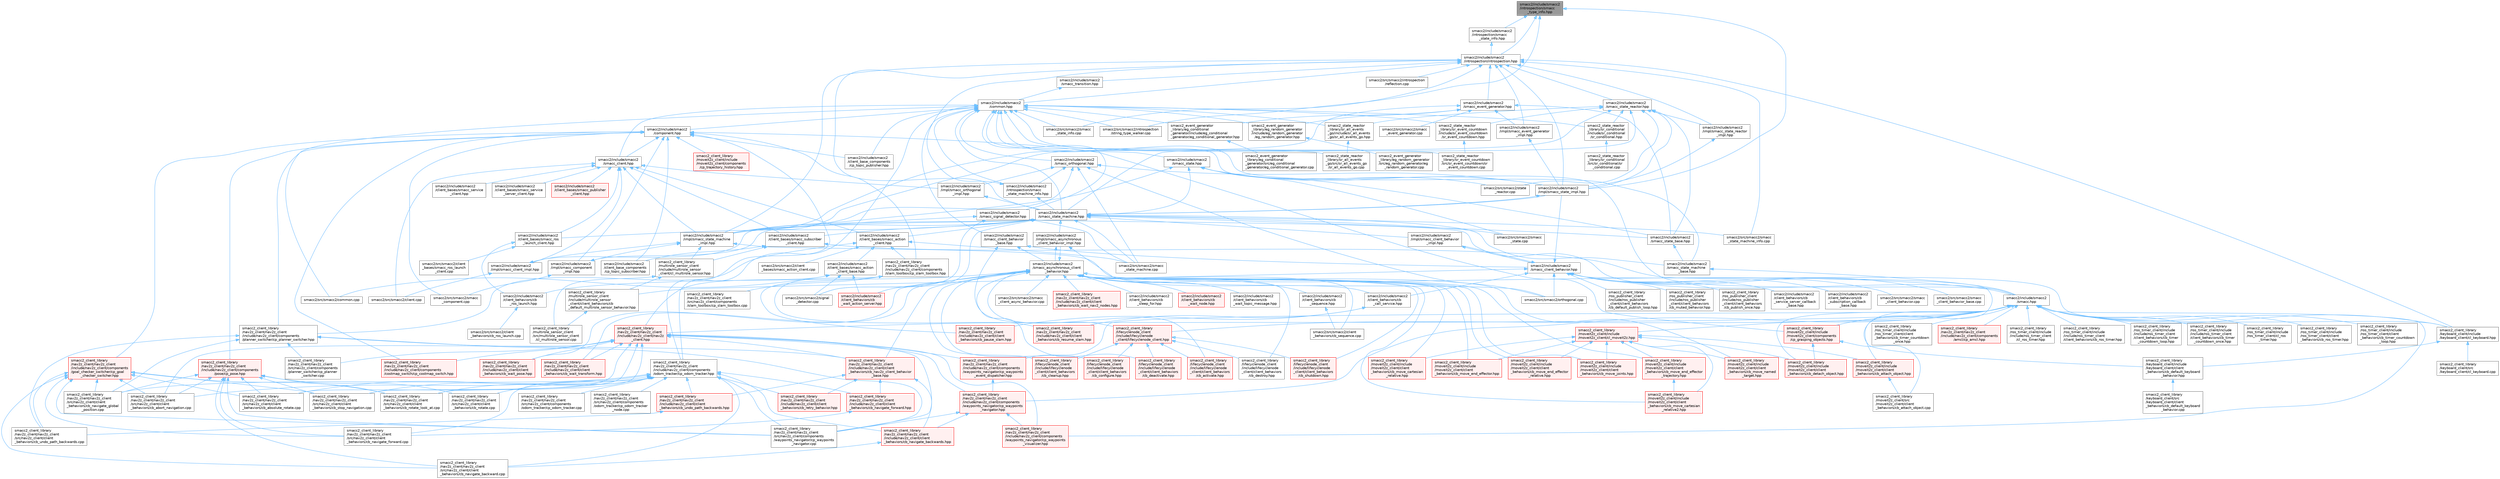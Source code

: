 digraph "smacc2/include/smacc2/introspection/smacc_type_info.hpp"
{
 // LATEX_PDF_SIZE
  bgcolor="transparent";
  edge [fontname=Helvetica,fontsize=10,labelfontname=Helvetica,labelfontsize=10];
  node [fontname=Helvetica,fontsize=10,shape=box,height=0.2,width=0.4];
  Node1 [label="smacc2/include/smacc2\l/introspection/smacc\l_type_info.hpp",height=0.2,width=0.4,color="gray40", fillcolor="grey60", style="filled", fontcolor="black",tooltip=" "];
  Node1 -> Node2 [dir="back",color="steelblue1",style="solid"];
  Node2 [label="smacc2/include/smacc2\l/impl/smacc_state_impl.hpp",height=0.2,width=0.4,color="grey40", fillcolor="white", style="filled",URL="$smacc__state__impl_8hpp.html",tooltip=" "];
  Node2 -> Node3 [dir="back",color="steelblue1",style="solid"];
  Node3 [label="smacc2/include/smacc2\l/smacc_state_machine.hpp",height=0.2,width=0.4,color="grey40", fillcolor="white", style="filled",URL="$smacc__state__machine_8hpp.html",tooltip=" "];
  Node3 -> Node4 [dir="back",color="steelblue1",style="solid"];
  Node4 [label="smacc2/include/smacc2\l/client_bases/smacc_action\l_client.hpp",height=0.2,width=0.4,color="grey40", fillcolor="white", style="filled",URL="$smacc__action__client_8hpp.html",tooltip=" "];
  Node4 -> Node5 [dir="back",color="steelblue1",style="solid"];
  Node5 [label="smacc2/include/smacc2\l/client_bases/smacc_action\l_client_base.hpp",height=0.2,width=0.4,color="grey40", fillcolor="white", style="filled",URL="$smacc__action__client__base_8hpp.html",tooltip=" "];
  Node5 -> Node6 [dir="back",color="steelblue1",style="solid"];
  Node6 [label="smacc2/include/smacc2\l/client_behaviors/cb\l_wait_action_server.hpp",height=0.2,width=0.4,color="red", fillcolor="#FFF0F0", style="filled",URL="$cb__wait__action__server_8hpp.html",tooltip=" "];
  Node5 -> Node8 [dir="back",color="steelblue1",style="solid"];
  Node8 [label="smacc2/src/smacc2/common.cpp",height=0.2,width=0.4,color="grey40", fillcolor="white", style="filled",URL="$src_2smacc2_2common_8cpp.html",tooltip=" "];
  Node5 -> Node9 [dir="back",color="steelblue1",style="solid"];
  Node9 [label="smacc2/src/smacc2/signal\l_detector.cpp",height=0.2,width=0.4,color="grey40", fillcolor="white", style="filled",URL="$signal__detector_8cpp.html",tooltip=" "];
  Node5 -> Node10 [dir="back",color="steelblue1",style="solid"];
  Node10 [label="smacc2_client_library\l/nav2z_client/nav2z_client\l/include/nav2z_client/nav2z\l_client.hpp",height=0.2,width=0.4,color="red", fillcolor="#FFF0F0", style="filled",URL="$nav2z__client_8hpp.html",tooltip=" "];
  Node10 -> Node11 [dir="back",color="steelblue1",style="solid"];
  Node11 [label="smacc2_client_library\l/nav2z_client/nav2z_client\l/include/nav2z_client/client\l_behaviors/cb_nav2z_client_behavior\l_base.hpp",height=0.2,width=0.4,color="red", fillcolor="#FFF0F0", style="filled",URL="$cb__nav2z__client__behavior__base_8hpp.html",tooltip=" "];
  Node11 -> Node20 [dir="back",color="steelblue1",style="solid"];
  Node20 [label="smacc2_client_library\l/nav2z_client/nav2z_client\l/include/nav2z_client/client\l_behaviors/cb_navigate_backwards.hpp",height=0.2,width=0.4,color="red", fillcolor="#FFF0F0", style="filled",URL="$cb__navigate__backwards_8hpp.html",tooltip=" "];
  Node20 -> Node21 [dir="back",color="steelblue1",style="solid"];
  Node21 [label="smacc2_client_library\l/nav2z_client/nav2z_client\l/src/nav2z_client/client\l_behaviors/cb_navigate_backward.cpp",height=0.2,width=0.4,color="grey40", fillcolor="white", style="filled",URL="$cb__navigate__backward_8cpp.html",tooltip=" "];
  Node11 -> Node22 [dir="back",color="steelblue1",style="solid"];
  Node22 [label="smacc2_client_library\l/nav2z_client/nav2z_client\l/include/nav2z_client/client\l_behaviors/cb_navigate_forward.hpp",height=0.2,width=0.4,color="red", fillcolor="#FFF0F0", style="filled",URL="$cb__navigate__forward_8hpp.html",tooltip=" "];
  Node22 -> Node23 [dir="back",color="steelblue1",style="solid"];
  Node23 [label="smacc2_client_library\l/nav2z_client/nav2z_client\l/src/nav2z_client/client\l_behaviors/cb_navigate_forward.cpp",height=0.2,width=0.4,color="grey40", fillcolor="white", style="filled",URL="$cb__navigate__forward_8cpp.html",tooltip=" "];
  Node11 -> Node33 [dir="back",color="steelblue1",style="solid"];
  Node33 [label="smacc2_client_library\l/nav2z_client/nav2z_client\l/include/nav2z_client/client\l_behaviors/cb_retry_behavior.hpp",height=0.2,width=0.4,color="red", fillcolor="#FFF0F0", style="filled",URL="$cb__retry__behavior_8hpp.html",tooltip=" "];
  Node11 -> Node38 [dir="back",color="steelblue1",style="solid"];
  Node38 [label="smacc2_client_library\l/nav2z_client/nav2z_client\l/include/nav2z_client/client\l_behaviors/cb_undo_path_backwards.hpp",height=0.2,width=0.4,color="red", fillcolor="#FFF0F0", style="filled",URL="$cb__undo__path__backwards_8hpp.html",tooltip=" "];
  Node38 -> Node39 [dir="back",color="steelblue1",style="solid"];
  Node39 [label="smacc2_client_library\l/nav2z_client/nav2z_client\l/src/nav2z_client/client\l_behaviors/cb_undo_path_backwards.cpp",height=0.2,width=0.4,color="grey40", fillcolor="white", style="filled",URL="$cb__undo__path__backwards_8cpp.html",tooltip=" "];
  Node10 -> Node41 [dir="back",color="steelblue1",style="solid"];
  Node41 [label="smacc2_client_library\l/nav2z_client/nav2z_client\l/include/nav2z_client/client\l_behaviors/cb_wait_pose.hpp",height=0.2,width=0.4,color="red", fillcolor="#FFF0F0", style="filled",URL="$cb__wait__pose_8hpp.html",tooltip=" "];
  Node10 -> Node43 [dir="back",color="steelblue1",style="solid"];
  Node43 [label="smacc2_client_library\l/nav2z_client/nav2z_client\l/include/nav2z_client/client\l_behaviors/cb_wait_transform.hpp",height=0.2,width=0.4,color="red", fillcolor="#FFF0F0", style="filled",URL="$cb__wait__transform_8hpp.html",tooltip=" "];
  Node10 -> Node45 [dir="back",color="steelblue1",style="solid"];
  Node45 [label="smacc2_client_library\l/nav2z_client/nav2z_client\l/include/nav2z_client/components\l/costmap_switch/cp_costmap_switch.hpp",height=0.2,width=0.4,color="red", fillcolor="#FFF0F0", style="filled",URL="$cp__costmap__switch_8hpp.html",tooltip=" "];
  Node10 -> Node47 [dir="back",color="steelblue1",style="solid"];
  Node47 [label="smacc2_client_library\l/nav2z_client/nav2z_client\l/include/nav2z_client/components\l/waypoints_navigator/cp_waypoints\l_event_dispatcher.hpp",height=0.2,width=0.4,color="red", fillcolor="#FFF0F0", style="filled",URL="$cp__waypoints__event__dispatcher_8hpp.html",tooltip=" "];
  Node47 -> Node48 [dir="back",color="steelblue1",style="solid"];
  Node48 [label="smacc2_client_library\l/nav2z_client/nav2z_client\l/include/nav2z_client/components\l/waypoints_navigator/cp_waypoints\l_navigator.hpp",height=0.2,width=0.4,color="red", fillcolor="#FFF0F0", style="filled",URL="$cp__waypoints__navigator_8hpp.html",tooltip=" "];
  Node48 -> Node20 [dir="back",color="steelblue1",style="solid"];
  Node48 -> Node49 [dir="back",color="steelblue1",style="solid"];
  Node49 [label="smacc2_client_library\l/nav2z_client/nav2z_client\l/include/nav2z_client/components\l/waypoints_navigator/cp_waypoints\l_visualizer.hpp",height=0.2,width=0.4,color="red", fillcolor="#FFF0F0", style="filled",URL="$cp__waypoints__visualizer_8hpp.html",tooltip=" "];
  Node48 -> Node51 [dir="back",color="steelblue1",style="solid"];
  Node51 [label="smacc2_client_library\l/nav2z_client/nav2z_client\l/src/nav2z_client/components\l/waypoints_navigator/cp_waypoints\l_navigator.cpp",height=0.2,width=0.4,color="grey40", fillcolor="white", style="filled",URL="$cp__waypoints__navigator_8cpp.html",tooltip=" "];
  Node10 -> Node48 [dir="back",color="steelblue1",style="solid"];
  Node10 -> Node49 [dir="back",color="steelblue1",style="solid"];
  Node10 -> Node14 [dir="back",color="steelblue1",style="solid"];
  Node14 [label="smacc2_client_library\l/nav2z_client/nav2z_client\l/src/nav2z_client/client\l_behaviors/cb_abort_navigation.cpp",height=0.2,width=0.4,color="grey40", fillcolor="white", style="filled",URL="$cb__abort__navigation_8cpp.html",tooltip=" "];
  Node10 -> Node19 [dir="back",color="steelblue1",style="solid"];
  Node19 [label="smacc2_client_library\l/nav2z_client/nav2z_client\l/src/nav2z_client/client\l_behaviors/cb_absolute_rotate.cpp",height=0.2,width=0.4,color="grey40", fillcolor="white", style="filled",URL="$cb__absolute__rotate_8cpp.html",tooltip=" "];
  Node10 -> Node18 [dir="back",color="steelblue1",style="solid"];
  Node18 [label="smacc2_client_library\l/nav2z_client/nav2z_client\l/src/nav2z_client/client\l_behaviors/cb_rotate_look_at.cpp",height=0.2,width=0.4,color="grey40", fillcolor="white", style="filled",URL="$cb__rotate__look__at_8cpp.html",tooltip=" "];
  Node10 -> Node15 [dir="back",color="steelblue1",style="solid"];
  Node15 [label="smacc2_client_library\l/nav2z_client/nav2z_client\l/src/nav2z_client/client\l_behaviors/cb_stop_navigation.cpp",height=0.2,width=0.4,color="grey40", fillcolor="white", style="filled",URL="$cb__stop__navigation_8cpp.html",tooltip=" "];
  Node10 -> Node53 [dir="back",color="steelblue1",style="solid"];
  Node53 [label="smacc2_client_library\l/nav2z_client/nav2z_client\l/src/nav2z_client/components\l/planner_switcher/cp_planner\l_switcher.cpp",height=0.2,width=0.4,color="grey40", fillcolor="white", style="filled",URL="$cp__planner__switcher_8cpp.html",tooltip=" "];
  Node10 -> Node51 [dir="back",color="steelblue1",style="solid"];
  Node4 -> Node55 [dir="back",color="steelblue1",style="solid"];
  Node55 [label="smacc2/src/smacc2/client\l_bases/smacc_action_client.cpp",height=0.2,width=0.4,color="grey40", fillcolor="white", style="filled",URL="$smacc__action__client_8cpp.html",tooltip=" "];
  Node4 -> Node56 [dir="back",color="steelblue1",style="solid"];
  Node56 [label="smacc2/src/smacc2/smacc\l_state_machine.cpp",height=0.2,width=0.4,color="grey40", fillcolor="white", style="filled",URL="$smacc__state__machine_8cpp.html",tooltip=" "];
  Node4 -> Node57 [dir="back",color="steelblue1",style="solid"];
  Node57 [label="smacc2_client_library\l/nav2z_client/nav2z_client\l/include/nav2z_client/components\l/planner_switcher/cp_planner_switcher.hpp",height=0.2,width=0.4,color="grey40", fillcolor="white", style="filled",URL="$cp__planner__switcher_8hpp.html",tooltip=" "];
  Node57 -> Node11 [dir="back",color="steelblue1",style="solid"];
  Node57 -> Node26 [dir="back",color="steelblue1",style="solid"];
  Node26 [label="smacc2_client_library\l/nav2z_client/nav2z_client\l/src/nav2z_client/client\l_behaviors/cb_navigate_global\l_position.cpp",height=0.2,width=0.4,color="grey40", fillcolor="white", style="filled",URL="$cb__navigate__global__position_8cpp.html",tooltip=" "];
  Node57 -> Node39 [dir="back",color="steelblue1",style="solid"];
  Node57 -> Node53 [dir="back",color="steelblue1",style="solid"];
  Node57 -> Node51 [dir="back",color="steelblue1",style="solid"];
  Node4 -> Node58 [dir="back",color="steelblue1",style="solid"];
  Node58 [label="smacc2_client_library\l/nav2z_client/nav2z_client\l/include/nav2z_client/components\l/slam_toolbox/cp_slam_toolbox.hpp",height=0.2,width=0.4,color="grey40", fillcolor="white", style="filled",URL="$cp__slam__toolbox_8hpp.html",tooltip=" "];
  Node58 -> Node59 [dir="back",color="steelblue1",style="solid"];
  Node59 [label="smacc2_client_library\l/nav2z_client/nav2z_client\l/include/nav2z_client/client\l_behaviors/cb_pause_slam.hpp",height=0.2,width=0.4,color="red", fillcolor="#FFF0F0", style="filled",URL="$cb__pause__slam_8hpp.html",tooltip=" "];
  Node58 -> Node61 [dir="back",color="steelblue1",style="solid"];
  Node61 [label="smacc2_client_library\l/nav2z_client/nav2z_client\l/include/nav2z_client/client\l_behaviors/cb_resume_slam.hpp",height=0.2,width=0.4,color="red", fillcolor="#FFF0F0", style="filled",URL="$cb__resume__slam_8hpp.html",tooltip=" "];
  Node58 -> Node63 [dir="back",color="steelblue1",style="solid"];
  Node63 [label="smacc2_client_library\l/nav2z_client/nav2z_client\l/src/nav2z_client/components\l/slam_toolbox/cp_slam_toolbox.cpp",height=0.2,width=0.4,color="grey40", fillcolor="white", style="filled",URL="$cp__slam__toolbox_8cpp.html",tooltip=" "];
  Node3 -> Node64 [dir="back",color="steelblue1",style="solid"];
  Node64 [label="smacc2/include/smacc2\l/client_bases/smacc_ros\l_launch_client.hpp",height=0.2,width=0.4,color="grey40", fillcolor="white", style="filled",URL="$smacc__ros__launch__client_8hpp.html",tooltip=" "];
  Node64 -> Node65 [dir="back",color="steelblue1",style="solid"];
  Node65 [label="smacc2/include/smacc2\l/client_behaviors/cb\l_ros_launch.hpp",height=0.2,width=0.4,color="grey40", fillcolor="white", style="filled",URL="$cb__ros__launch_8hpp.html",tooltip=" "];
  Node65 -> Node66 [dir="back",color="steelblue1",style="solid"];
  Node66 [label="smacc2/src/smacc2/client\l_behaviors/cb_ros_launch.cpp",height=0.2,width=0.4,color="grey40", fillcolor="white", style="filled",URL="$cb__ros__launch_8cpp.html",tooltip=" "];
  Node64 -> Node67 [dir="back",color="steelblue1",style="solid"];
  Node67 [label="smacc2/src/smacc2/client\l_bases/smacc_ros_launch\l_client.cpp",height=0.2,width=0.4,color="grey40", fillcolor="white", style="filled",URL="$smacc__ros__launch__client_8cpp.html",tooltip=" "];
  Node3 -> Node68 [dir="back",color="steelblue1",style="solid"];
  Node68 [label="smacc2/include/smacc2\l/client_bases/smacc_subscriber\l_client.hpp",height=0.2,width=0.4,color="grey40", fillcolor="white", style="filled",URL="$smacc__subscriber__client_8hpp.html",tooltip=" "];
  Node68 -> Node69 [dir="back",color="steelblue1",style="solid"];
  Node69 [label="smacc2/include/smacc2\l/client_base_components\l/cp_topic_subscriber.hpp",height=0.2,width=0.4,color="grey40", fillcolor="white", style="filled",URL="$cp__topic__subscriber_8hpp.html",tooltip=" "];
  Node68 -> Node70 [dir="back",color="steelblue1",style="solid"];
  Node70 [label="smacc2_client_library\l/keyboard_client/include\l/keyboard_client/cl_keyboard.hpp",height=0.2,width=0.4,color="grey40", fillcolor="white", style="filled",URL="$cl__keyboard_8hpp.html",tooltip=" "];
  Node70 -> Node71 [dir="back",color="steelblue1",style="solid"];
  Node71 [label="smacc2_client_library\l/keyboard_client/include\l/keyboard_client/client\l_behaviors/cb_default_keyboard\l_behavior.hpp",height=0.2,width=0.4,color="grey40", fillcolor="white", style="filled",URL="$cb__default__keyboard__behavior_8hpp.html",tooltip=" "];
  Node71 -> Node72 [dir="back",color="steelblue1",style="solid"];
  Node72 [label="smacc2_client_library\l/keyboard_client/src\l/keyboard_client/client\l_behaviors/cb_default_keyboard\l_behavior.cpp",height=0.2,width=0.4,color="grey40", fillcolor="white", style="filled",URL="$cb__default__keyboard__behavior_8cpp.html",tooltip=" "];
  Node70 -> Node73 [dir="back",color="steelblue1",style="solid"];
  Node73 [label="smacc2_client_library\l/keyboard_client/src\l/keyboard_client/cl_keyboard.cpp",height=0.2,width=0.4,color="grey40", fillcolor="white", style="filled",URL="$cl__keyboard_8cpp.html",tooltip=" "];
  Node68 -> Node74 [dir="back",color="steelblue1",style="solid"];
  Node74 [label="smacc2_client_library\l/multirole_sensor_client\l/include/multirole_sensor\l_client/cl_multirole_sensor.hpp",height=0.2,width=0.4,color="grey40", fillcolor="white", style="filled",URL="$cl__multirole__sensor_8hpp.html",tooltip=" "];
  Node74 -> Node75 [dir="back",color="steelblue1",style="solid"];
  Node75 [label="smacc2_client_library\l/multirole_sensor_client\l/include/multirole_sensor\l_client/client_behaviors/cb\l_default_multirole_sensor_behavior.hpp",height=0.2,width=0.4,color="grey40", fillcolor="white", style="filled",URL="$cb__default__multirole__sensor__behavior_8hpp.html",tooltip=" "];
  Node75 -> Node76 [dir="back",color="steelblue1",style="solid"];
  Node76 [label="smacc2_client_library\l/multirole_sensor_client\l/src/multirole_sensor_client\l/cl_multirole_sensor.cpp",height=0.2,width=0.4,color="grey40", fillcolor="white", style="filled",URL="$cl__multirole__sensor_8cpp.html",tooltip=" "];
  Node74 -> Node76 [dir="back",color="steelblue1",style="solid"];
  Node3 -> Node77 [dir="back",color="steelblue1",style="solid"];
  Node77 [label="smacc2/include/smacc2\l/impl/smacc_asynchronous\l_client_behavior_impl.hpp",height=0.2,width=0.4,color="grey40", fillcolor="white", style="filled",URL="$smacc__asynchronous__client__behavior__impl_8hpp.html",tooltip=" "];
  Node77 -> Node78 [dir="back",color="steelblue1",style="solid"];
  Node78 [label="smacc2/include/smacc2\l/client_behaviors/cb\l_call_service.hpp",height=0.2,width=0.4,color="grey40", fillcolor="white", style="filled",URL="$cb__call__service_8hpp.html",tooltip=" "];
  Node78 -> Node59 [dir="back",color="steelblue1",style="solid"];
  Node78 -> Node61 [dir="back",color="steelblue1",style="solid"];
  Node77 -> Node79 [dir="back",color="steelblue1",style="solid"];
  Node79 [label="smacc2/include/smacc2\l/smacc_asynchronous_client\l_behavior.hpp",height=0.2,width=0.4,color="grey40", fillcolor="white", style="filled",URL="$smacc__asynchronous__client__behavior_8hpp.html",tooltip=" "];
  Node79 -> Node65 [dir="back",color="steelblue1",style="solid"];
  Node79 -> Node80 [dir="back",color="steelblue1",style="solid"];
  Node80 [label="smacc2/include/smacc2\l/client_behaviors/cb\l_sequence.hpp",height=0.2,width=0.4,color="grey40", fillcolor="white", style="filled",URL="$cb__sequence_8hpp.html",tooltip=" "];
  Node80 -> Node81 [dir="back",color="steelblue1",style="solid"];
  Node81 [label="smacc2/src/smacc2/client\l_behaviors/cb_sequence.cpp",height=0.2,width=0.4,color="grey40", fillcolor="white", style="filled",URL="$cb__sequence_8cpp.html",tooltip=" "];
  Node79 -> Node82 [dir="back",color="steelblue1",style="solid"];
  Node82 [label="smacc2/include/smacc2\l/client_behaviors/cb\l_sleep_for.hpp",height=0.2,width=0.4,color="grey40", fillcolor="white", style="filled",URL="$cb__sleep__for_8hpp.html",tooltip=" "];
  Node79 -> Node6 [dir="back",color="steelblue1",style="solid"];
  Node79 -> Node83 [dir="back",color="steelblue1",style="solid"];
  Node83 [label="smacc2/include/smacc2\l/client_behaviors/cb\l_wait_node.hpp",height=0.2,width=0.4,color="red", fillcolor="#FFF0F0", style="filled",URL="$cb__wait__node_8hpp.html",tooltip=" "];
  Node79 -> Node85 [dir="back",color="steelblue1",style="solid"];
  Node85 [label="smacc2/include/smacc2\l/client_behaviors/cb\l_wait_topic_message.hpp",height=0.2,width=0.4,color="grey40", fillcolor="white", style="filled",URL="$cb__wait__topic__message_8hpp.html",tooltip=" "];
  Node79 -> Node77 [dir="back",color="steelblue1",style="solid"];
  Node79 -> Node86 [dir="back",color="steelblue1",style="solid"];
  Node86 [label="smacc2/include/smacc2\l/smacc.hpp",height=0.2,width=0.4,color="grey40", fillcolor="white", style="filled",URL="$smacc_8hpp.html",tooltip=" "];
  Node86 -> Node70 [dir="back",color="steelblue1",style="solid"];
  Node86 -> Node87 [dir="back",color="steelblue1",style="solid"];
  Node87 [label="smacc2_client_library\l/lifecyclenode_client\l/include/lifecyclenode\l_client/lifecyclenode_client.hpp",height=0.2,width=0.4,color="red", fillcolor="#FFF0F0", style="filled",URL="$lifecyclenode__client_8hpp.html",tooltip=" "];
  Node87 -> Node88 [dir="back",color="steelblue1",style="solid"];
  Node88 [label="smacc2_client_library\l/lifecyclenode_client\l/include/lifecyclenode\l_client/client_behaviors\l/cb_activate.hpp",height=0.2,width=0.4,color="red", fillcolor="#FFF0F0", style="filled",URL="$cb__activate_8hpp.html",tooltip=" "];
  Node87 -> Node90 [dir="back",color="steelblue1",style="solid"];
  Node90 [label="smacc2_client_library\l/lifecyclenode_client\l/include/lifecyclenode\l_client/client_behaviors\l/cb_cleanup.hpp",height=0.2,width=0.4,color="red", fillcolor="#FFF0F0", style="filled",URL="$cb__cleanup_8hpp.html",tooltip=" "];
  Node87 -> Node91 [dir="back",color="steelblue1",style="solid"];
  Node91 [label="smacc2_client_library\l/lifecyclenode_client\l/include/lifecyclenode\l_client/client_behaviors\l/cb_configure.hpp",height=0.2,width=0.4,color="red", fillcolor="#FFF0F0", style="filled",URL="$cb__configure_8hpp.html",tooltip=" "];
  Node87 -> Node92 [dir="back",color="steelblue1",style="solid"];
  Node92 [label="smacc2_client_library\l/lifecyclenode_client\l/include/lifecyclenode\l_client/client_behaviors\l/cb_deactivate.hpp",height=0.2,width=0.4,color="red", fillcolor="#FFF0F0", style="filled",URL="$cb__deactivate_8hpp.html",tooltip=" "];
  Node87 -> Node93 [dir="back",color="steelblue1",style="solid"];
  Node93 [label="smacc2_client_library\l/lifecyclenode_client\l/include/lifecyclenode\l_client/client_behaviors\l/cb_destroy.hpp",height=0.2,width=0.4,color="grey40", fillcolor="white", style="filled",URL="$cb__destroy_8hpp.html",tooltip=" "];
  Node87 -> Node94 [dir="back",color="steelblue1",style="solid"];
  Node94 [label="smacc2_client_library\l/lifecyclenode_client\l/include/lifecyclenode\l_client/client_behaviors\l/cb_shutdown.hpp",height=0.2,width=0.4,color="red", fillcolor="#FFF0F0", style="filled",URL="$cb__shutdown_8hpp.html",tooltip=" "];
  Node86 -> Node96 [dir="back",color="steelblue1",style="solid"];
  Node96 [label="smacc2_client_library\l/moveit2z_client/include\l/moveit2z_client/cl_moveit2z.hpp",height=0.2,width=0.4,color="red", fillcolor="#FFF0F0", style="filled",URL="$cl__moveit2z_8hpp.html",tooltip=" "];
  Node96 -> Node97 [dir="back",color="steelblue1",style="solid"];
  Node97 [label="smacc2_client_library\l/moveit2z_client/include\l/moveit2z_client/client\l_behaviors/cb_attach_object.hpp",height=0.2,width=0.4,color="red", fillcolor="#FFF0F0", style="filled",URL="$cb__attach__object_8hpp.html",tooltip=" "];
  Node97 -> Node99 [dir="back",color="steelblue1",style="solid"];
  Node99 [label="smacc2_client_library\l/moveit2z_client/src\l/moveit2z_client/client\l_behaviors/cb_attach_object.cpp",height=0.2,width=0.4,color="grey40", fillcolor="white", style="filled",URL="$cb__attach__object_8cpp.html",tooltip=" "];
  Node96 -> Node100 [dir="back",color="steelblue1",style="solid"];
  Node100 [label="smacc2_client_library\l/moveit2z_client/include\l/moveit2z_client/client\l_behaviors/cb_detach_object.hpp",height=0.2,width=0.4,color="red", fillcolor="#FFF0F0", style="filled",URL="$cb__detach__object_8hpp.html",tooltip=" "];
  Node96 -> Node102 [dir="back",color="steelblue1",style="solid"];
  Node102 [label="smacc2_client_library\l/moveit2z_client/include\l/moveit2z_client/client\l_behaviors/cb_move_cartesian\l_relative.hpp",height=0.2,width=0.4,color="red", fillcolor="#FFF0F0", style="filled",URL="$cb__move__cartesian__relative_8hpp.html",tooltip=" "];
  Node96 -> Node104 [dir="back",color="steelblue1",style="solid"];
  Node104 [label="smacc2_client_library\l/moveit2z_client/include\l/moveit2z_client/client\l_behaviors/cb_move_cartesian\l_relative2.hpp",height=0.2,width=0.4,color="red", fillcolor="#FFF0F0", style="filled",URL="$cb__move__cartesian__relative2_8hpp.html",tooltip=" "];
  Node96 -> Node106 [dir="back",color="steelblue1",style="solid"];
  Node106 [label="smacc2_client_library\l/moveit2z_client/include\l/moveit2z_client/client\l_behaviors/cb_move_end_effector.hpp",height=0.2,width=0.4,color="red", fillcolor="#FFF0F0", style="filled",URL="$cb__move__end__effector_8hpp.html",tooltip=" "];
  Node96 -> Node108 [dir="back",color="steelblue1",style="solid"];
  Node108 [label="smacc2_client_library\l/moveit2z_client/include\l/moveit2z_client/client\l_behaviors/cb_move_end_effector\l_relative.hpp",height=0.2,width=0.4,color="red", fillcolor="#FFF0F0", style="filled",URL="$cb__move__end__effector__relative_8hpp.html",tooltip=" "];
  Node96 -> Node110 [dir="back",color="steelblue1",style="solid"];
  Node110 [label="smacc2_client_library\l/moveit2z_client/include\l/moveit2z_client/client\l_behaviors/cb_move_end_effector\l_trajectory.hpp",height=0.2,width=0.4,color="red", fillcolor="#FFF0F0", style="filled",URL="$cb__move__end__effector__trajectory_8hpp.html",tooltip=" "];
  Node110 -> Node104 [dir="back",color="steelblue1",style="solid"];
  Node96 -> Node122 [dir="back",color="steelblue1",style="solid"];
  Node122 [label="smacc2_client_library\l/moveit2z_client/include\l/moveit2z_client/client\l_behaviors/cb_move_joints.hpp",height=0.2,width=0.4,color="red", fillcolor="#FFF0F0", style="filled",URL="$cb__move__joints_8hpp.html",tooltip=" "];
  Node96 -> Node128 [dir="back",color="steelblue1",style="solid"];
  Node128 [label="smacc2_client_library\l/moveit2z_client/include\l/moveit2z_client/client\l_behaviors/cb_move_named\l_target.hpp",height=0.2,width=0.4,color="red", fillcolor="#FFF0F0", style="filled",URL="$cb__move__named__target_8hpp.html",tooltip=" "];
  Node86 -> Node97 [dir="back",color="steelblue1",style="solid"];
  Node86 -> Node100 [dir="back",color="steelblue1",style="solid"];
  Node86 -> Node131 [dir="back",color="steelblue1",style="solid"];
  Node131 [label="smacc2_client_library\l/moveit2z_client/include\l/moveit2z_client/components\l/cp_grasping_objects.hpp",height=0.2,width=0.4,color="red", fillcolor="#FFF0F0", style="filled",URL="$cp__grasping__objects_8hpp.html",tooltip=" "];
  Node131 -> Node100 [dir="back",color="steelblue1",style="solid"];
  Node131 -> Node99 [dir="back",color="steelblue1",style="solid"];
  Node86 -> Node133 [dir="back",color="steelblue1",style="solid"];
  Node133 [label="smacc2_client_library\l/nav2z_client/nav2z_client\l/include/nav2z_client/components\l/amcl/cp_amcl.hpp",height=0.2,width=0.4,color="red", fillcolor="#FFF0F0", style="filled",URL="$cp__amcl_8hpp.html",tooltip=" "];
  Node86 -> Node47 [dir="back",color="steelblue1",style="solid"];
  Node86 -> Node48 [dir="back",color="steelblue1",style="solid"];
  Node86 -> Node49 [dir="back",color="steelblue1",style="solid"];
  Node86 -> Node10 [dir="back",color="steelblue1",style="solid"];
  Node86 -> Node135 [dir="back",color="steelblue1",style="solid"];
  Node135 [label="smacc2_client_library\l/ros_timer_client/include\l/include/ros_timer_client\l/cl_ros_timer.hpp",height=0.2,width=0.4,color="grey40", fillcolor="white", style="filled",URL="$include_2ros__timer__client_2cl__ros__timer_8hpp.html",tooltip=" "];
  Node86 -> Node136 [dir="back",color="steelblue1",style="solid"];
  Node136 [label="smacc2_client_library\l/ros_timer_client/include\l/include/ros_timer_client\l/client_behaviors/cb_ros_timer.hpp",height=0.2,width=0.4,color="grey40", fillcolor="white", style="filled",URL="$include_2ros__timer__client_2client__behaviors_2cb__ros__timer_8hpp.html",tooltip=" "];
  Node86 -> Node137 [dir="back",color="steelblue1",style="solid"];
  Node137 [label="smacc2_client_library\l/ros_timer_client/include\l/include/ros_timer_client\l/client_behaviors/cb_timer\l_countdown_loop.hpp",height=0.2,width=0.4,color="grey40", fillcolor="white", style="filled",URL="$include_2ros__timer__client_2client__behaviors_2cb__timer__countdown__loop_8hpp.html",tooltip=" "];
  Node86 -> Node138 [dir="back",color="steelblue1",style="solid"];
  Node138 [label="smacc2_client_library\l/ros_timer_client/include\l/include/ros_timer_client\l/client_behaviors/cb_timer\l_countdown_once.hpp",height=0.2,width=0.4,color="grey40", fillcolor="white", style="filled",URL="$include_2ros__timer__client_2client__behaviors_2cb__timer__countdown__once_8hpp.html",tooltip=" "];
  Node86 -> Node139 [dir="back",color="steelblue1",style="solid"];
  Node139 [label="smacc2_client_library\l/ros_timer_client/include\l/ros_timer_client/cl_ros\l_timer.hpp",height=0.2,width=0.4,color="grey40", fillcolor="white", style="filled",URL="$ros__timer__client_2cl__ros__timer_8hpp.html",tooltip=" "];
  Node86 -> Node140 [dir="back",color="steelblue1",style="solid"];
  Node140 [label="smacc2_client_library\l/ros_timer_client/include\l/ros_timer_client/client\l_behaviors/cb_ros_timer.hpp",height=0.2,width=0.4,color="grey40", fillcolor="white", style="filled",URL="$ros__timer__client_2client__behaviors_2cb__ros__timer_8hpp.html",tooltip=" "];
  Node86 -> Node141 [dir="back",color="steelblue1",style="solid"];
  Node141 [label="smacc2_client_library\l/ros_timer_client/include\l/ros_timer_client/client\l_behaviors/cb_timer_countdown\l_loop.hpp",height=0.2,width=0.4,color="grey40", fillcolor="white", style="filled",URL="$ros__timer__client_2client__behaviors_2cb__timer__countdown__loop_8hpp.html",tooltip=" "];
  Node86 -> Node142 [dir="back",color="steelblue1",style="solid"];
  Node142 [label="smacc2_client_library\l/ros_timer_client/include\l/ros_timer_client/client\l_behaviors/cb_timer_countdown\l_once.hpp",height=0.2,width=0.4,color="grey40", fillcolor="white", style="filled",URL="$ros__timer__client_2client__behaviors_2cb__timer__countdown__once_8hpp.html",tooltip=" "];
  Node79 -> Node81 [dir="back",color="steelblue1",style="solid"];
  Node79 -> Node143 [dir="back",color="steelblue1",style="solid"];
  Node143 [label="smacc2/src/smacc2/smacc\l_client_async_behavior.cpp",height=0.2,width=0.4,color="grey40", fillcolor="white", style="filled",URL="$smacc__client__async__behavior_8cpp.html",tooltip=" "];
  Node79 -> Node88 [dir="back",color="steelblue1",style="solid"];
  Node79 -> Node90 [dir="back",color="steelblue1",style="solid"];
  Node79 -> Node91 [dir="back",color="steelblue1",style="solid"];
  Node79 -> Node92 [dir="back",color="steelblue1",style="solid"];
  Node79 -> Node93 [dir="back",color="steelblue1",style="solid"];
  Node79 -> Node94 [dir="back",color="steelblue1",style="solid"];
  Node79 -> Node102 [dir="back",color="steelblue1",style="solid"];
  Node79 -> Node104 [dir="back",color="steelblue1",style="solid"];
  Node79 -> Node106 [dir="back",color="steelblue1",style="solid"];
  Node79 -> Node108 [dir="back",color="steelblue1",style="solid"];
  Node79 -> Node110 [dir="back",color="steelblue1",style="solid"];
  Node79 -> Node122 [dir="back",color="steelblue1",style="solid"];
  Node79 -> Node128 [dir="back",color="steelblue1",style="solid"];
  Node79 -> Node11 [dir="back",color="steelblue1",style="solid"];
  Node79 -> Node144 [dir="back",color="steelblue1",style="solid"];
  Node144 [label="smacc2_client_library\l/nav2z_client/nav2z_client\l/include/nav2z_client/client\l_behaviors/cb_wait_nav2_nodes.hpp",height=0.2,width=0.4,color="red", fillcolor="#FFF0F0", style="filled",URL="$cb__wait__nav2__nodes_8hpp.html",tooltip=" "];
  Node79 -> Node41 [dir="back",color="steelblue1",style="solid"];
  Node79 -> Node43 [dir="back",color="steelblue1",style="solid"];
  Node3 -> Node146 [dir="back",color="steelblue1",style="solid"];
  Node146 [label="smacc2/include/smacc2\l/impl/smacc_client_behavior\l_impl.hpp",height=0.2,width=0.4,color="grey40", fillcolor="white", style="filled",URL="$smacc__client__behavior__impl_8hpp.html",tooltip=" "];
  Node146 -> Node147 [dir="back",color="steelblue1",style="solid"];
  Node147 [label="smacc2/include/smacc2\l/smacc_client_behavior.hpp",height=0.2,width=0.4,color="grey40", fillcolor="white", style="filled",URL="$smacc__client__behavior_8hpp.html",tooltip=" "];
  Node147 -> Node78 [dir="back",color="steelblue1",style="solid"];
  Node147 -> Node148 [dir="back",color="steelblue1",style="solid"];
  Node148 [label="smacc2/include/smacc2\l/client_behaviors/cb\l_service_server_callback\l_base.hpp",height=0.2,width=0.4,color="grey40", fillcolor="white", style="filled",URL="$cb__service__server__callback__base_8hpp.html",tooltip=" "];
  Node147 -> Node149 [dir="back",color="steelblue1",style="solid"];
  Node149 [label="smacc2/include/smacc2\l/client_behaviors/cb\l_subscription_callback\l_base.hpp",height=0.2,width=0.4,color="grey40", fillcolor="white", style="filled",URL="$cb__subscription__callback__base_8hpp.html",tooltip=" "];
  Node147 -> Node146 [dir="back",color="steelblue1",style="solid"];
  Node147 -> Node2 [dir="back",color="steelblue1",style="solid"];
  Node147 -> Node150 [dir="back",color="steelblue1",style="solid"];
  Node150 [label="smacc2/src/smacc2/orthogonal.cpp",height=0.2,width=0.4,color="grey40", fillcolor="white", style="filled",URL="$orthogonal_8cpp.html",tooltip=" "];
  Node147 -> Node151 [dir="back",color="steelblue1",style="solid"];
  Node151 [label="smacc2/src/smacc2/smacc\l_client_behavior.cpp",height=0.2,width=0.4,color="grey40", fillcolor="white", style="filled",URL="$smacc__client__behavior_8cpp.html",tooltip=" "];
  Node147 -> Node152 [dir="back",color="steelblue1",style="solid"];
  Node152 [label="smacc2/src/smacc2/smacc\l_client_behavior_base.cpp",height=0.2,width=0.4,color="grey40", fillcolor="white", style="filled",URL="$smacc__client__behavior__base_8cpp.html",tooltip=" "];
  Node147 -> Node71 [dir="back",color="steelblue1",style="solid"];
  Node147 -> Node75 [dir="back",color="steelblue1",style="solid"];
  Node147 -> Node153 [dir="back",color="steelblue1",style="solid"];
  Node153 [label="smacc2_client_library\l/ros_publisher_client\l/include/ros_publisher\l_client/client_behaviors\l/cb_default_publish_loop.hpp",height=0.2,width=0.4,color="grey40", fillcolor="white", style="filled",URL="$cb__default__publish__loop_8hpp.html",tooltip=" "];
  Node147 -> Node154 [dir="back",color="steelblue1",style="solid"];
  Node154 [label="smacc2_client_library\l/ros_publisher_client\l/include/ros_publisher\l_client/client_behaviors\l/cb_muted_behavior.hpp",height=0.2,width=0.4,color="grey40", fillcolor="white", style="filled",URL="$cb__muted__behavior_8hpp.html",tooltip=" "];
  Node147 -> Node155 [dir="back",color="steelblue1",style="solid"];
  Node155 [label="smacc2_client_library\l/ros_publisher_client\l/include/ros_publisher\l_client/client_behaviors\l/cb_publish_once.hpp",height=0.2,width=0.4,color="grey40", fillcolor="white", style="filled",URL="$cb__publish__once_8hpp.html",tooltip=" "];
  Node3 -> Node2 [dir="back",color="steelblue1",style="solid"];
  Node3 -> Node156 [dir="back",color="steelblue1",style="solid"];
  Node156 [label="smacc2/include/smacc2\l/impl/smacc_state_machine\l_impl.hpp",height=0.2,width=0.4,color="grey40", fillcolor="white", style="filled",URL="$smacc__state__machine__impl_8hpp.html",tooltip=" "];
  Node156 -> Node157 [dir="back",color="steelblue1",style="solid"];
  Node157 [label="smacc2/include/smacc2\l/impl/smacc_client_impl.hpp",height=0.2,width=0.4,color="grey40", fillcolor="white", style="filled",URL="$smacc__client__impl_8hpp.html",tooltip=" "];
  Node157 -> Node3 [dir="back",color="steelblue1",style="solid"];
  Node157 -> Node158 [dir="back",color="steelblue1",style="solid"];
  Node158 [label="smacc2/src/smacc2/client.cpp",height=0.2,width=0.4,color="grey40", fillcolor="white", style="filled",URL="$client_8cpp.html",tooltip=" "];
  Node156 -> Node159 [dir="back",color="steelblue1",style="solid"];
  Node159 [label="smacc2/include/smacc2\l/impl/smacc_component\l_impl.hpp",height=0.2,width=0.4,color="grey40", fillcolor="white", style="filled",URL="$smacc__component__impl_8hpp.html",tooltip=" "];
  Node159 -> Node3 [dir="back",color="steelblue1",style="solid"];
  Node159 -> Node160 [dir="back",color="steelblue1",style="solid"];
  Node160 [label="smacc2/src/smacc2/smacc\l_component.cpp",height=0.2,width=0.4,color="grey40", fillcolor="white", style="filled",URL="$smacc__component_8cpp.html",tooltip=" "];
  Node156 -> Node150 [dir="back",color="steelblue1",style="solid"];
  Node156 -> Node74 [dir="back",color="steelblue1",style="solid"];
  Node3 -> Node161 [dir="back",color="steelblue1",style="solid"];
  Node161 [label="smacc2/include/smacc2\l/smacc_state_base.hpp",height=0.2,width=0.4,color="grey40", fillcolor="white", style="filled",URL="$smacc__state__base_8hpp.html",tooltip=" "];
  Node161 -> Node162 [dir="back",color="steelblue1",style="solid"];
  Node162 [label="smacc2/include/smacc2\l/smacc_state_machine\l_base.hpp",height=0.2,width=0.4,color="grey40", fillcolor="white", style="filled",URL="$smacc__state__machine__base_8hpp.html",tooltip=" "];
  Node162 -> Node86 [dir="back",color="steelblue1",style="solid"];
  Node3 -> Node162 [dir="back",color="steelblue1",style="solid"];
  Node3 -> Node9 [dir="back",color="steelblue1",style="solid"];
  Node3 -> Node163 [dir="back",color="steelblue1",style="solid"];
  Node163 [label="smacc2/src/smacc2/smacc\l_state.cpp",height=0.2,width=0.4,color="grey40", fillcolor="white", style="filled",URL="$smacc__state_8cpp.html",tooltip=" "];
  Node3 -> Node56 [dir="back",color="steelblue1",style="solid"];
  Node3 -> Node164 [dir="back",color="steelblue1",style="solid"];
  Node164 [label="smacc2/src/smacc2/smacc\l_state_machine_info.cpp",height=0.2,width=0.4,color="grey40", fillcolor="white", style="filled",URL="$smacc__state__machine__info_8cpp.html",tooltip=" "];
  Node1 -> Node165 [dir="back",color="steelblue1",style="solid"];
  Node165 [label="smacc2/include/smacc2\l/introspection/introspection.hpp",height=0.2,width=0.4,color="grey40", fillcolor="white", style="filled",URL="$introspection_8hpp.html",tooltip=" "];
  Node165 -> Node166 [dir="back",color="steelblue1",style="solid"];
  Node166 [label="smacc2/include/smacc2\l/common.hpp",height=0.2,width=0.4,color="grey40", fillcolor="white", style="filled",URL="$include_2smacc2_2common_8hpp.html",tooltip=" "];
  Node166 -> Node167 [dir="back",color="steelblue1",style="solid"];
  Node167 [label="smacc2/include/smacc2\l/client_base_components\l/cp_topic_publisher.hpp",height=0.2,width=0.4,color="grey40", fillcolor="white", style="filled",URL="$cp__topic__publisher_8hpp.html",tooltip=" "];
  Node166 -> Node168 [dir="back",color="steelblue1",style="solid"];
  Node168 [label="smacc2/include/smacc2\l/component.hpp",height=0.2,width=0.4,color="grey40", fillcolor="white", style="filled",URL="$component_8hpp.html",tooltip=" "];
  Node168 -> Node167 [dir="back",color="steelblue1",style="solid"];
  Node168 -> Node69 [dir="back",color="steelblue1",style="solid"];
  Node168 -> Node159 [dir="back",color="steelblue1",style="solid"];
  Node168 -> Node169 [dir="back",color="steelblue1",style="solid"];
  Node169 [label="smacc2/include/smacc2\l/smacc_client.hpp",height=0.2,width=0.4,color="grey40", fillcolor="white", style="filled",URL="$smacc__client_8hpp.html",tooltip=" "];
  Node169 -> Node4 [dir="back",color="steelblue1",style="solid"];
  Node169 -> Node170 [dir="back",color="steelblue1",style="solid"];
  Node170 [label="smacc2/include/smacc2\l/client_bases/smacc_publisher\l_client.hpp",height=0.2,width=0.4,color="red", fillcolor="#FFF0F0", style="filled",URL="$smacc__publisher__client_8hpp.html",tooltip=" "];
  Node169 -> Node64 [dir="back",color="steelblue1",style="solid"];
  Node169 -> Node174 [dir="back",color="steelblue1",style="solid"];
  Node174 [label="smacc2/include/smacc2\l/client_bases/smacc_service\l_client.hpp",height=0.2,width=0.4,color="grey40", fillcolor="white", style="filled",URL="$smacc__service__client_8hpp.html",tooltip=" "];
  Node169 -> Node175 [dir="back",color="steelblue1",style="solid"];
  Node175 [label="smacc2/include/smacc2\l/client_bases/smacc_service\l_server_client.hpp",height=0.2,width=0.4,color="grey40", fillcolor="white", style="filled",URL="$smacc__service__server__client_8hpp.html",tooltip=" "];
  Node169 -> Node68 [dir="back",color="steelblue1",style="solid"];
  Node169 -> Node157 [dir="back",color="steelblue1",style="solid"];
  Node169 -> Node176 [dir="back",color="steelblue1",style="solid"];
  Node176 [label="smacc2/include/smacc2\l/impl/smacc_orthogonal\l_impl.hpp",height=0.2,width=0.4,color="grey40", fillcolor="white", style="filled",URL="$smacc__orthogonal__impl_8hpp.html",tooltip=" "];
  Node176 -> Node3 [dir="back",color="steelblue1",style="solid"];
  Node169 -> Node156 [dir="back",color="steelblue1",style="solid"];
  Node169 -> Node158 [dir="back",color="steelblue1",style="solid"];
  Node168 -> Node160 [dir="back",color="steelblue1",style="solid"];
  Node168 -> Node131 [dir="back",color="steelblue1",style="solid"];
  Node168 -> Node177 [dir="back",color="steelblue1",style="solid"];
  Node177 [label="smacc2_client_library\l/moveit2z_client/include\l/moveit2z_client/components\l/cp_trajectory_history.hpp",height=0.2,width=0.4,color="red", fillcolor="#FFF0F0", style="filled",URL="$cp__trajectory__history_8hpp.html",tooltip=" "];
  Node168 -> Node45 [dir="back",color="steelblue1",style="solid"];
  Node168 -> Node179 [dir="back",color="steelblue1",style="solid"];
  Node179 [label="smacc2_client_library\l/nav2z_client/nav2z_client\l/include/nav2z_client/components\l/goal_checker_switcher/cp_goal\l_checker_switcher.hpp",height=0.2,width=0.4,color="red", fillcolor="#FFF0F0", style="filled",URL="$cp__goal__checker__switcher_8hpp.html",tooltip=" "];
  Node179 -> Node14 [dir="back",color="steelblue1",style="solid"];
  Node179 -> Node19 [dir="back",color="steelblue1",style="solid"];
  Node179 -> Node21 [dir="back",color="steelblue1",style="solid"];
  Node179 -> Node23 [dir="back",color="steelblue1",style="solid"];
  Node179 -> Node26 [dir="back",color="steelblue1",style="solid"];
  Node179 -> Node18 [dir="back",color="steelblue1",style="solid"];
  Node179 -> Node15 [dir="back",color="steelblue1",style="solid"];
  Node179 -> Node39 [dir="back",color="steelblue1",style="solid"];
  Node179 -> Node51 [dir="back",color="steelblue1",style="solid"];
  Node168 -> Node181 [dir="back",color="steelblue1",style="solid"];
  Node181 [label="smacc2_client_library\l/nav2z_client/nav2z_client\l/include/nav2z_client/components\l/odom_tracker/cp_odom_tracker.hpp",height=0.2,width=0.4,color="grey40", fillcolor="white", style="filled",URL="$cp__odom__tracker_8hpp.html",tooltip=" "];
  Node181 -> Node20 [dir="back",color="steelblue1",style="solid"];
  Node181 -> Node22 [dir="back",color="steelblue1",style="solid"];
  Node181 -> Node33 [dir="back",color="steelblue1",style="solid"];
  Node181 -> Node38 [dir="back",color="steelblue1",style="solid"];
  Node181 -> Node14 [dir="back",color="steelblue1",style="solid"];
  Node181 -> Node19 [dir="back",color="steelblue1",style="solid"];
  Node181 -> Node21 [dir="back",color="steelblue1",style="solid"];
  Node181 -> Node23 [dir="back",color="steelblue1",style="solid"];
  Node181 -> Node26 [dir="back",color="steelblue1",style="solid"];
  Node181 -> Node35 [dir="back",color="steelblue1",style="solid"];
  Node35 [label="smacc2_client_library\l/nav2z_client/nav2z_client\l/src/nav2z_client/client\l_behaviors/cb_rotate.cpp",height=0.2,width=0.4,color="grey40", fillcolor="white", style="filled",URL="$cb__rotate_8cpp.html",tooltip=" "];
  Node181 -> Node18 [dir="back",color="steelblue1",style="solid"];
  Node181 -> Node15 [dir="back",color="steelblue1",style="solid"];
  Node181 -> Node182 [dir="back",color="steelblue1",style="solid"];
  Node182 [label="smacc2_client_library\l/nav2z_client/nav2z_client\l/src/nav2z_client/components\l/odom_tracker/cp_odom_tracker.cpp",height=0.2,width=0.4,color="grey40", fillcolor="white", style="filled",URL="$cp__odom__tracker_8cpp.html",tooltip=" "];
  Node181 -> Node183 [dir="back",color="steelblue1",style="solid"];
  Node183 [label="smacc2_client_library\l/nav2z_client/nav2z_client\l/src/nav2z_client/components\l/odom_tracker/cp_odom_tracker\l_node.cpp",height=0.2,width=0.4,color="grey40", fillcolor="white", style="filled",URL="$cp__odom__tracker__node_8cpp.html",tooltip=" "];
  Node181 -> Node51 [dir="back",color="steelblue1",style="solid"];
  Node168 -> Node57 [dir="back",color="steelblue1",style="solid"];
  Node168 -> Node184 [dir="back",color="steelblue1",style="solid"];
  Node184 [label="smacc2_client_library\l/nav2z_client/nav2z_client\l/include/nav2z_client/components\l/pose/cp_pose.hpp",height=0.2,width=0.4,color="red", fillcolor="#FFF0F0", style="filled",URL="$cp__pose_8hpp.html",tooltip=" "];
  Node184 -> Node14 [dir="back",color="steelblue1",style="solid"];
  Node184 -> Node19 [dir="back",color="steelblue1",style="solid"];
  Node184 -> Node21 [dir="back",color="steelblue1",style="solid"];
  Node184 -> Node23 [dir="back",color="steelblue1",style="solid"];
  Node184 -> Node26 [dir="back",color="steelblue1",style="solid"];
  Node184 -> Node35 [dir="back",color="steelblue1",style="solid"];
  Node184 -> Node18 [dir="back",color="steelblue1",style="solid"];
  Node184 -> Node15 [dir="back",color="steelblue1",style="solid"];
  Node184 -> Node51 [dir="back",color="steelblue1",style="solid"];
  Node168 -> Node58 [dir="back",color="steelblue1",style="solid"];
  Node166 -> Node186 [dir="back",color="steelblue1",style="solid"];
  Node186 [label="smacc2/include/smacc2\l/introspection/smacc\l_state_machine_info.hpp",height=0.2,width=0.4,color="grey40", fillcolor="white", style="filled",URL="$smacc__state__machine__info_8hpp.html",tooltip=" "];
  Node186 -> Node165 [dir="back",color="steelblue1",style="solid"];
  Node186 -> Node3 [dir="back",color="steelblue1",style="solid"];
  Node166 -> Node86 [dir="back",color="steelblue1",style="solid"];
  Node166 -> Node169 [dir="back",color="steelblue1",style="solid"];
  Node166 -> Node187 [dir="back",color="steelblue1",style="solid"];
  Node187 [label="smacc2/include/smacc2\l/smacc_client_behavior\l_base.hpp",height=0.2,width=0.4,color="grey40", fillcolor="white", style="filled",URL="$smacc__client__behavior__base_8hpp.html",tooltip=" "];
  Node187 -> Node79 [dir="back",color="steelblue1",style="solid"];
  Node187 -> Node147 [dir="back",color="steelblue1",style="solid"];
  Node187 -> Node87 [dir="back",color="steelblue1",style="solid"];
  Node166 -> Node188 [dir="back",color="steelblue1",style="solid"];
  Node188 [label="smacc2/include/smacc2\l/smacc_orthogonal.hpp",height=0.2,width=0.4,color="grey40", fillcolor="white", style="filled",URL="$smacc__orthogonal_8hpp.html",tooltip=" "];
  Node188 -> Node176 [dir="back",color="steelblue1",style="solid"];
  Node188 -> Node2 [dir="back",color="steelblue1",style="solid"];
  Node188 -> Node156 [dir="back",color="steelblue1",style="solid"];
  Node188 -> Node186 [dir="back",color="steelblue1",style="solid"];
  Node188 -> Node150 [dir="back",color="steelblue1",style="solid"];
  Node188 -> Node56 [dir="back",color="steelblue1",style="solid"];
  Node166 -> Node189 [dir="back",color="steelblue1",style="solid"];
  Node189 [label="smacc2/include/smacc2\l/smacc_signal_detector.hpp",height=0.2,width=0.4,color="grey40", fillcolor="white", style="filled",URL="$smacc__signal__detector_8hpp.html",tooltip=" "];
  Node189 -> Node156 [dir="back",color="steelblue1",style="solid"];
  Node189 -> Node86 [dir="back",color="steelblue1",style="solid"];
  Node189 -> Node9 [dir="back",color="steelblue1",style="solid"];
  Node189 -> Node56 [dir="back",color="steelblue1",style="solid"];
  Node166 -> Node190 [dir="back",color="steelblue1",style="solid"];
  Node190 [label="smacc2/include/smacc2\l/smacc_state.hpp",height=0.2,width=0.4,color="grey40", fillcolor="white", style="filled",URL="$smacc__state_8hpp.html",tooltip=" "];
  Node190 -> Node2 [dir="back",color="steelblue1",style="solid"];
  Node190 -> Node156 [dir="back",color="steelblue1",style="solid"];
  Node190 -> Node161 [dir="back",color="steelblue1",style="solid"];
  Node190 -> Node3 [dir="back",color="steelblue1",style="solid"];
  Node190 -> Node163 [dir="back",color="steelblue1",style="solid"];
  Node190 -> Node191 [dir="back",color="steelblue1",style="solid"];
  Node191 [label="smacc2/src/smacc2/state\l_reactor.cpp",height=0.2,width=0.4,color="grey40", fillcolor="white", style="filled",URL="$state__reactor_8cpp.html",tooltip=" "];
  Node166 -> Node3 [dir="back",color="steelblue1",style="solid"];
  Node166 -> Node162 [dir="back",color="steelblue1",style="solid"];
  Node166 -> Node8 [dir="back",color="steelblue1",style="solid"];
  Node166 -> Node192 [dir="back",color="steelblue1",style="solid"];
  Node192 [label="smacc2/src/smacc2/introspection\l/string_type_walker.cpp",height=0.2,width=0.4,color="grey40", fillcolor="white", style="filled",URL="$string__type__walker_8cpp.html",tooltip=" "];
  Node166 -> Node193 [dir="back",color="steelblue1",style="solid"];
  Node193 [label="smacc2/src/smacc2/smacc\l_state_info.cpp",height=0.2,width=0.4,color="grey40", fillcolor="white", style="filled",URL="$smacc__state__info_8cpp.html",tooltip=" "];
  Node166 -> Node181 [dir="back",color="steelblue1",style="solid"];
  Node166 -> Node194 [dir="back",color="steelblue1",style="solid"];
  Node194 [label="smacc2_event_generator\l_library/eg_conditional\l_generator/include/eg_conditional\l_generator/eg_conditional_generator.hpp",height=0.2,width=0.4,color="grey40", fillcolor="white", style="filled",URL="$eg__conditional__generator_8hpp.html",tooltip=" "];
  Node194 -> Node195 [dir="back",color="steelblue1",style="solid"];
  Node195 [label="smacc2_event_generator\l_library/eg_conditional\l_generator/src/eg_conditional\l_generator/eg_conditional_generator.cpp",height=0.2,width=0.4,color="grey40", fillcolor="white", style="filled",URL="$eg__conditional__generator_8cpp.html",tooltip=" "];
  Node166 -> Node196 [dir="back",color="steelblue1",style="solid"];
  Node196 [label="smacc2_event_generator\l_library/eg_random_generator\l/include/eg_random_generator\l/eg_random_generator.hpp",height=0.2,width=0.4,color="grey40", fillcolor="white", style="filled",URL="$eg__random__generator_8hpp.html",tooltip=" "];
  Node196 -> Node197 [dir="back",color="steelblue1",style="solid"];
  Node197 [label="smacc2_event_generator\l_library/eg_random_generator\l/src/eg_random_generator/eg\l_random_generator.cpp",height=0.2,width=0.4,color="grey40", fillcolor="white", style="filled",URL="$eg__random__generator_8cpp.html",tooltip=" "];
  Node166 -> Node198 [dir="back",color="steelblue1",style="solid"];
  Node198 [label="smacc2_state_reactor\l_library/sr_all_events\l_go/include/sr_all_events\l_go/sr_all_events_go.hpp",height=0.2,width=0.4,color="grey40", fillcolor="white", style="filled",URL="$sr__all__events__go_8hpp.html",tooltip=" "];
  Node198 -> Node199 [dir="back",color="steelblue1",style="solid"];
  Node199 [label="smacc2_state_reactor\l_library/sr_all_events\l_go/src/sr_all_events_go\l/sr_all_events_go.cpp",height=0.2,width=0.4,color="grey40", fillcolor="white", style="filled",URL="$sr__all__events__go_8cpp.html",tooltip=" "];
  Node166 -> Node199 [dir="back",color="steelblue1",style="solid"];
  Node166 -> Node200 [dir="back",color="steelblue1",style="solid"];
  Node200 [label="smacc2_state_reactor\l_library/sr_conditional\l/include/sr_conditional\l/sr_conditional.hpp",height=0.2,width=0.4,color="grey40", fillcolor="white", style="filled",URL="$sr__conditional_8hpp.html",tooltip=" "];
  Node200 -> Node201 [dir="back",color="steelblue1",style="solid"];
  Node201 [label="smacc2_state_reactor\l_library/sr_conditional\l/src/sr_conditional/sr\l_conditional.cpp",height=0.2,width=0.4,color="grey40", fillcolor="white", style="filled",URL="$sr__conditional_8cpp.html",tooltip=" "];
  Node166 -> Node202 [dir="back",color="steelblue1",style="solid"];
  Node202 [label="smacc2_state_reactor\l_library/sr_event_countdown\l/include/sr_event_countdown\l/sr_event_countdown.hpp",height=0.2,width=0.4,color="grey40", fillcolor="white", style="filled",URL="$sr__event__countdown_8hpp.html",tooltip=" "];
  Node202 -> Node203 [dir="back",color="steelblue1",style="solid"];
  Node203 [label="smacc2_state_reactor\l_library/sr_event_countdown\l/src/sr_event_countdown/sr\l_event_countdown.cpp",height=0.2,width=0.4,color="grey40", fillcolor="white", style="filled",URL="$sr__event__countdown_8cpp.html",tooltip=" "];
  Node166 -> Node203 [dir="back",color="steelblue1",style="solid"];
  Node165 -> Node204 [dir="back",color="steelblue1",style="solid"];
  Node204 [label="smacc2/include/smacc2\l/impl/smacc_event_generator\l_impl.hpp",height=0.2,width=0.4,color="grey40", fillcolor="white", style="filled",URL="$smacc__event__generator__impl_8hpp.html",tooltip=" "];
  Node204 -> Node2 [dir="back",color="steelblue1",style="solid"];
  Node165 -> Node2 [dir="back",color="steelblue1",style="solid"];
  Node165 -> Node156 [dir="back",color="steelblue1",style="solid"];
  Node165 -> Node205 [dir="back",color="steelblue1",style="solid"];
  Node205 [label="smacc2/include/smacc2\l/impl/smacc_state_reactor\l_impl.hpp",height=0.2,width=0.4,color="grey40", fillcolor="white", style="filled",URL="$smacc__state__reactor__impl_8hpp.html",tooltip=" "];
  Node205 -> Node2 [dir="back",color="steelblue1",style="solid"];
  Node165 -> Node206 [dir="back",color="steelblue1",style="solid"];
  Node206 [label="smacc2/include/smacc2\l/smacc_event_generator.hpp",height=0.2,width=0.4,color="grey40", fillcolor="white", style="filled",URL="$smacc__event__generator_8hpp.html",tooltip=" "];
  Node206 -> Node204 [dir="back",color="steelblue1",style="solid"];
  Node206 -> Node156 [dir="back",color="steelblue1",style="solid"];
  Node206 -> Node161 [dir="back",color="steelblue1",style="solid"];
  Node206 -> Node207 [dir="back",color="steelblue1",style="solid"];
  Node207 [label="smacc2/src/smacc2/smacc\l_event_generator.cpp",height=0.2,width=0.4,color="grey40", fillcolor="white", style="filled",URL="$smacc__event__generator_8cpp.html",tooltip=" "];
  Node206 -> Node194 [dir="back",color="steelblue1",style="solid"];
  Node206 -> Node196 [dir="back",color="steelblue1",style="solid"];
  Node165 -> Node3 [dir="back",color="steelblue1",style="solid"];
  Node165 -> Node208 [dir="back",color="steelblue1",style="solid"];
  Node208 [label="smacc2/include/smacc2\l/smacc_state_reactor.hpp",height=0.2,width=0.4,color="grey40", fillcolor="white", style="filled",URL="$smacc__state__reactor_8hpp.html",tooltip=" "];
  Node208 -> Node2 [dir="back",color="steelblue1",style="solid"];
  Node208 -> Node156 [dir="back",color="steelblue1",style="solid"];
  Node208 -> Node205 [dir="back",color="steelblue1",style="solid"];
  Node208 -> Node161 [dir="back",color="steelblue1",style="solid"];
  Node208 -> Node3 [dir="back",color="steelblue1",style="solid"];
  Node208 -> Node191 [dir="back",color="steelblue1",style="solid"];
  Node208 -> Node198 [dir="back",color="steelblue1",style="solid"];
  Node208 -> Node200 [dir="back",color="steelblue1",style="solid"];
  Node208 -> Node202 [dir="back",color="steelblue1",style="solid"];
  Node165 -> Node209 [dir="back",color="steelblue1",style="solid"];
  Node209 [label="smacc2/include/smacc2\l/smacc_transition.hpp",height=0.2,width=0.4,color="grey40", fillcolor="white", style="filled",URL="$smacc__transition_8hpp.html",tooltip=" "];
  Node209 -> Node166 [dir="back",color="steelblue1",style="solid"];
  Node165 -> Node210 [dir="back",color="steelblue1",style="solid"];
  Node210 [label="smacc2/src/smacc2/introspection\l/reflection.cpp",height=0.2,width=0.4,color="grey40", fillcolor="white", style="filled",URL="$reflection_8cpp.html",tooltip=" "];
  Node165 -> Node193 [dir="back",color="steelblue1",style="solid"];
  Node165 -> Node164 [dir="back",color="steelblue1",style="solid"];
  Node165 -> Node70 [dir="back",color="steelblue1",style="solid"];
  Node1 -> Node211 [dir="back",color="steelblue1",style="solid"];
  Node211 [label="smacc2/include/smacc2\l/introspection/smacc\l_state_info.hpp",height=0.2,width=0.4,color="grey40", fillcolor="white", style="filled",URL="$smacc__state__info_8hpp.html",tooltip=" "];
  Node211 -> Node165 [dir="back",color="steelblue1",style="solid"];
  Node1 -> Node192 [dir="back",color="steelblue1",style="solid"];
}
